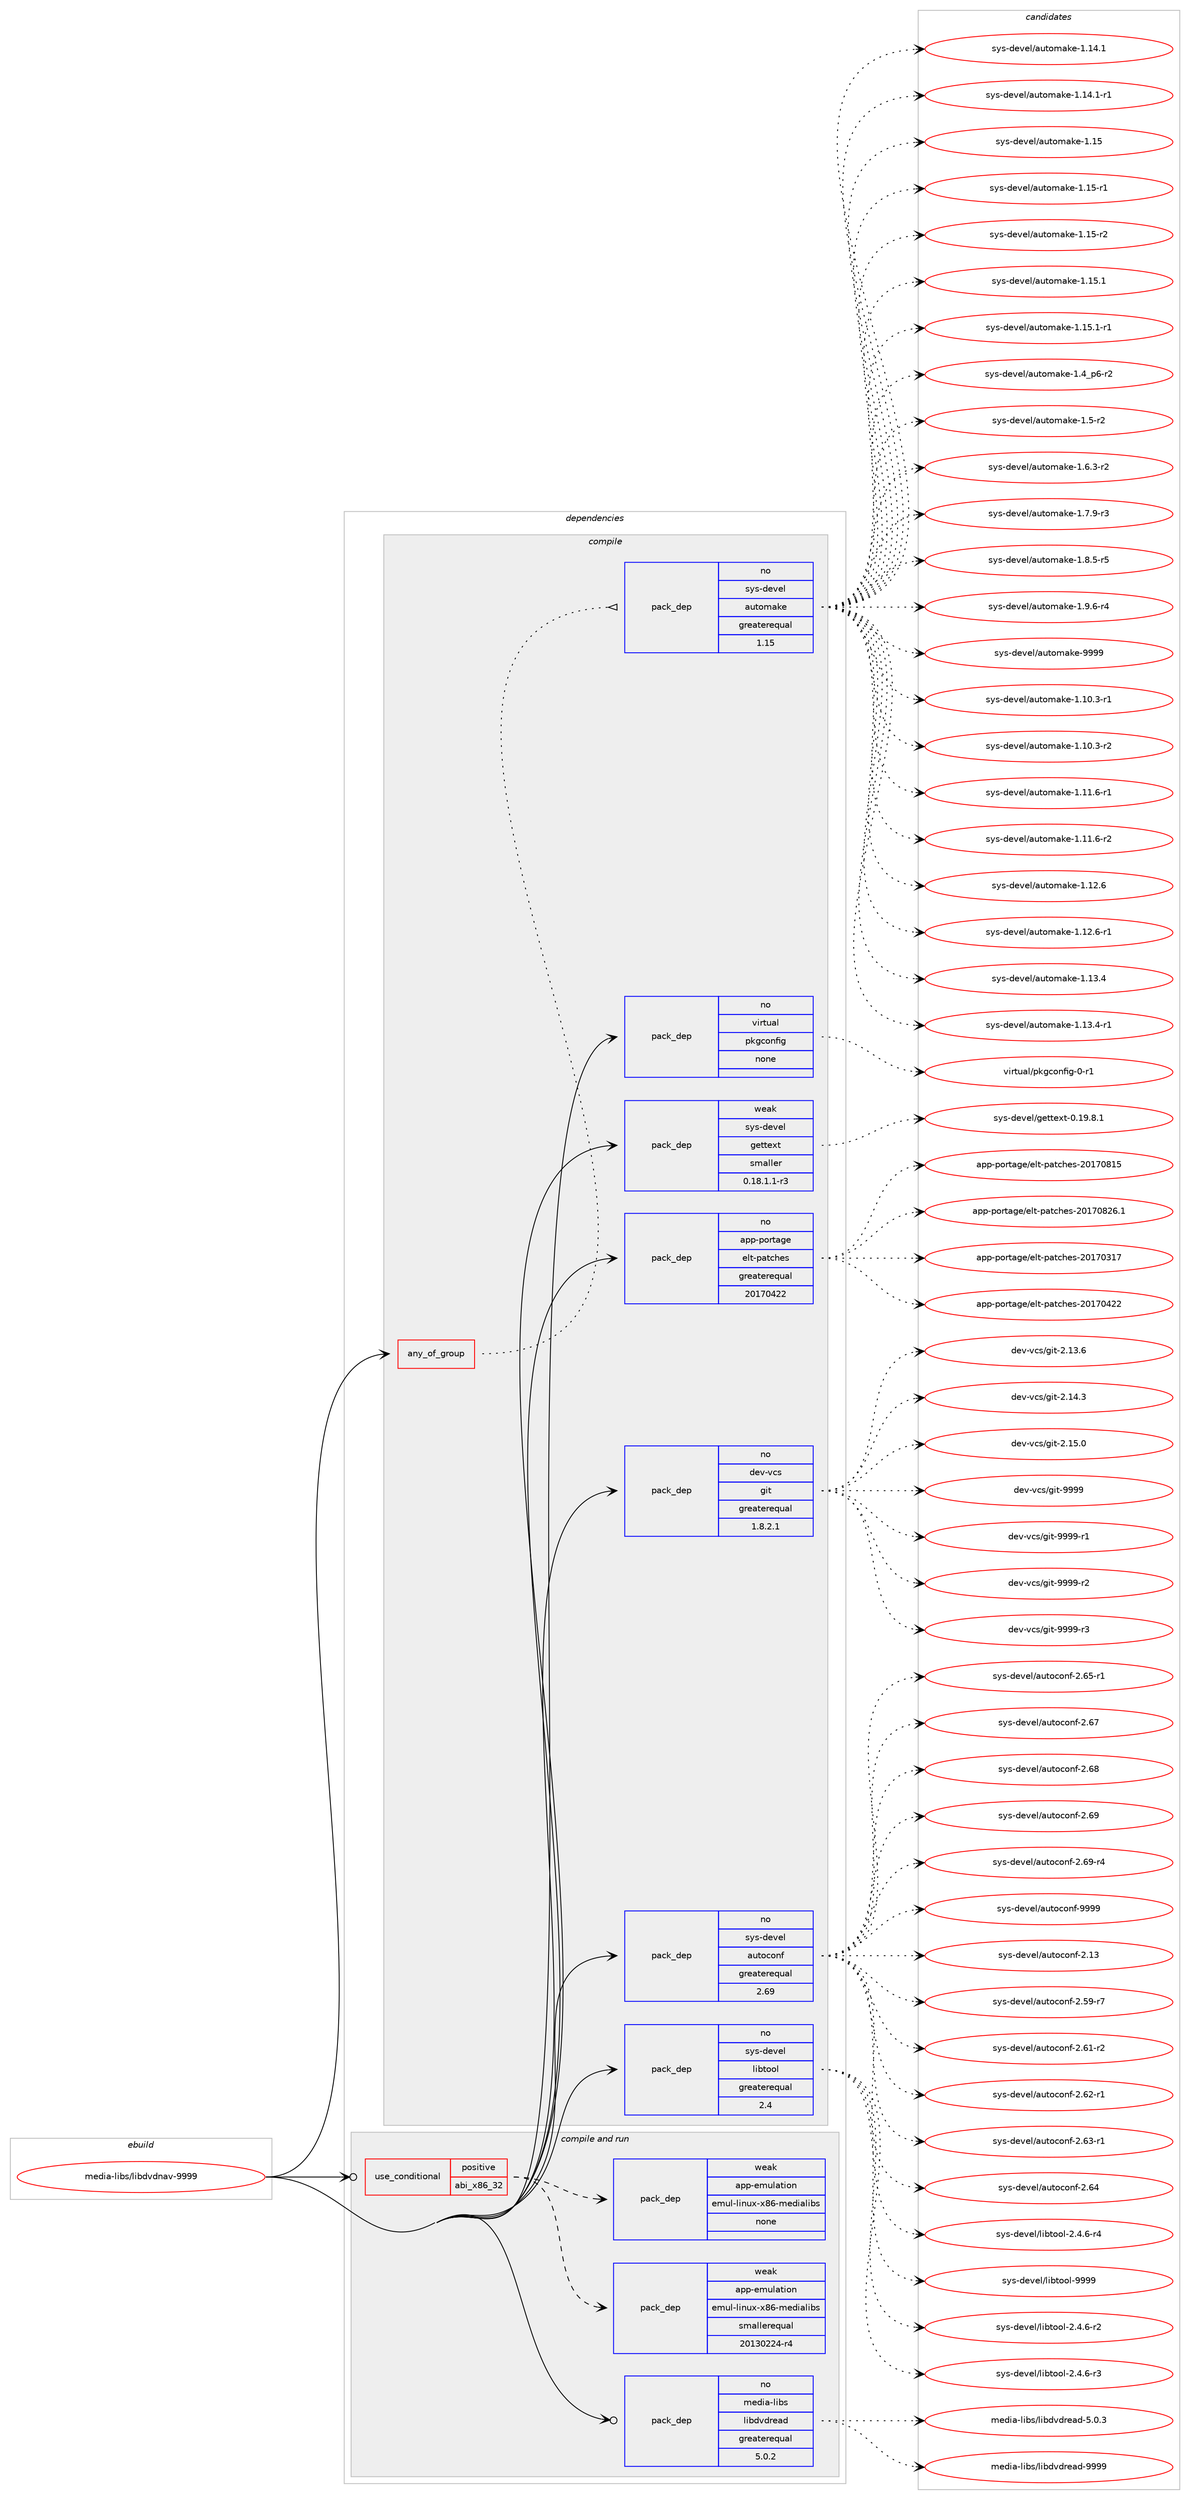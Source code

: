 digraph prolog {

# *************
# Graph options
# *************

newrank=true;
concentrate=true;
compound=true;
graph [rankdir=LR,fontname=Helvetica,fontsize=10,ranksep=1.5];#, ranksep=2.5, nodesep=0.2];
edge  [arrowhead=vee];
node  [fontname=Helvetica,fontsize=10];

# **********
# The ebuild
# **********

subgraph cluster_leftcol {
color=gray;
rank=same;
label=<<i>ebuild</i>>;
id [label="media-libs/libdvdnav-9999", color=red, width=4, href="../media-libs/libdvdnav-9999.svg"];
}

# ****************
# The dependencies
# ****************

subgraph cluster_midcol {
color=gray;
label=<<i>dependencies</i>>;
subgraph cluster_compile {
fillcolor="#eeeeee";
style=filled;
label=<<i>compile</i>>;
subgraph any5490 {
dependency363293 [label=<<TABLE BORDER="0" CELLBORDER="1" CELLSPACING="0" CELLPADDING="4"><TR><TD CELLPADDING="10">any_of_group</TD></TR></TABLE>>, shape=none, color=red];subgraph pack268051 {
dependency363294 [label=<<TABLE BORDER="0" CELLBORDER="1" CELLSPACING="0" CELLPADDING="4" WIDTH="220"><TR><TD ROWSPAN="6" CELLPADDING="30">pack_dep</TD></TR><TR><TD WIDTH="110">no</TD></TR><TR><TD>sys-devel</TD></TR><TR><TD>automake</TD></TR><TR><TD>greaterequal</TD></TR><TR><TD>1.15</TD></TR></TABLE>>, shape=none, color=blue];
}
dependency363293:e -> dependency363294:w [weight=20,style="dotted",arrowhead="oinv"];
}
id:e -> dependency363293:w [weight=20,style="solid",arrowhead="vee"];
subgraph pack268052 {
dependency363295 [label=<<TABLE BORDER="0" CELLBORDER="1" CELLSPACING="0" CELLPADDING="4" WIDTH="220"><TR><TD ROWSPAN="6" CELLPADDING="30">pack_dep</TD></TR><TR><TD WIDTH="110">no</TD></TR><TR><TD>app-portage</TD></TR><TR><TD>elt-patches</TD></TR><TR><TD>greaterequal</TD></TR><TR><TD>20170422</TD></TR></TABLE>>, shape=none, color=blue];
}
id:e -> dependency363295:w [weight=20,style="solid",arrowhead="vee"];
subgraph pack268053 {
dependency363296 [label=<<TABLE BORDER="0" CELLBORDER="1" CELLSPACING="0" CELLPADDING="4" WIDTH="220"><TR><TD ROWSPAN="6" CELLPADDING="30">pack_dep</TD></TR><TR><TD WIDTH="110">no</TD></TR><TR><TD>dev-vcs</TD></TR><TR><TD>git</TD></TR><TR><TD>greaterequal</TD></TR><TR><TD>1.8.2.1</TD></TR></TABLE>>, shape=none, color=blue];
}
id:e -> dependency363296:w [weight=20,style="solid",arrowhead="vee"];
subgraph pack268054 {
dependency363297 [label=<<TABLE BORDER="0" CELLBORDER="1" CELLSPACING="0" CELLPADDING="4" WIDTH="220"><TR><TD ROWSPAN="6" CELLPADDING="30">pack_dep</TD></TR><TR><TD WIDTH="110">no</TD></TR><TR><TD>sys-devel</TD></TR><TR><TD>autoconf</TD></TR><TR><TD>greaterequal</TD></TR><TR><TD>2.69</TD></TR></TABLE>>, shape=none, color=blue];
}
id:e -> dependency363297:w [weight=20,style="solid",arrowhead="vee"];
subgraph pack268055 {
dependency363298 [label=<<TABLE BORDER="0" CELLBORDER="1" CELLSPACING="0" CELLPADDING="4" WIDTH="220"><TR><TD ROWSPAN="6" CELLPADDING="30">pack_dep</TD></TR><TR><TD WIDTH="110">no</TD></TR><TR><TD>sys-devel</TD></TR><TR><TD>libtool</TD></TR><TR><TD>greaterequal</TD></TR><TR><TD>2.4</TD></TR></TABLE>>, shape=none, color=blue];
}
id:e -> dependency363298:w [weight=20,style="solid",arrowhead="vee"];
subgraph pack268056 {
dependency363299 [label=<<TABLE BORDER="0" CELLBORDER="1" CELLSPACING="0" CELLPADDING="4" WIDTH="220"><TR><TD ROWSPAN="6" CELLPADDING="30">pack_dep</TD></TR><TR><TD WIDTH="110">no</TD></TR><TR><TD>virtual</TD></TR><TR><TD>pkgconfig</TD></TR><TR><TD>none</TD></TR><TR><TD></TD></TR></TABLE>>, shape=none, color=blue];
}
id:e -> dependency363299:w [weight=20,style="solid",arrowhead="vee"];
subgraph pack268057 {
dependency363300 [label=<<TABLE BORDER="0" CELLBORDER="1" CELLSPACING="0" CELLPADDING="4" WIDTH="220"><TR><TD ROWSPAN="6" CELLPADDING="30">pack_dep</TD></TR><TR><TD WIDTH="110">weak</TD></TR><TR><TD>sys-devel</TD></TR><TR><TD>gettext</TD></TR><TR><TD>smaller</TD></TR><TR><TD>0.18.1.1-r3</TD></TR></TABLE>>, shape=none, color=blue];
}
id:e -> dependency363300:w [weight=20,style="solid",arrowhead="vee"];
}
subgraph cluster_compileandrun {
fillcolor="#eeeeee";
style=filled;
label=<<i>compile and run</i>>;
subgraph cond89614 {
dependency363301 [label=<<TABLE BORDER="0" CELLBORDER="1" CELLSPACING="0" CELLPADDING="4"><TR><TD ROWSPAN="3" CELLPADDING="10">use_conditional</TD></TR><TR><TD>positive</TD></TR><TR><TD>abi_x86_32</TD></TR></TABLE>>, shape=none, color=red];
subgraph pack268058 {
dependency363302 [label=<<TABLE BORDER="0" CELLBORDER="1" CELLSPACING="0" CELLPADDING="4" WIDTH="220"><TR><TD ROWSPAN="6" CELLPADDING="30">pack_dep</TD></TR><TR><TD WIDTH="110">weak</TD></TR><TR><TD>app-emulation</TD></TR><TR><TD>emul-linux-x86-medialibs</TD></TR><TR><TD>smallerequal</TD></TR><TR><TD>20130224-r4</TD></TR></TABLE>>, shape=none, color=blue];
}
dependency363301:e -> dependency363302:w [weight=20,style="dashed",arrowhead="vee"];
subgraph pack268059 {
dependency363303 [label=<<TABLE BORDER="0" CELLBORDER="1" CELLSPACING="0" CELLPADDING="4" WIDTH="220"><TR><TD ROWSPAN="6" CELLPADDING="30">pack_dep</TD></TR><TR><TD WIDTH="110">weak</TD></TR><TR><TD>app-emulation</TD></TR><TR><TD>emul-linux-x86-medialibs</TD></TR><TR><TD>none</TD></TR><TR><TD></TD></TR></TABLE>>, shape=none, color=blue];
}
dependency363301:e -> dependency363303:w [weight=20,style="dashed",arrowhead="vee"];
}
id:e -> dependency363301:w [weight=20,style="solid",arrowhead="odotvee"];
subgraph pack268060 {
dependency363304 [label=<<TABLE BORDER="0" CELLBORDER="1" CELLSPACING="0" CELLPADDING="4" WIDTH="220"><TR><TD ROWSPAN="6" CELLPADDING="30">pack_dep</TD></TR><TR><TD WIDTH="110">no</TD></TR><TR><TD>media-libs</TD></TR><TR><TD>libdvdread</TD></TR><TR><TD>greaterequal</TD></TR><TR><TD>5.0.2</TD></TR></TABLE>>, shape=none, color=blue];
}
id:e -> dependency363304:w [weight=20,style="solid",arrowhead="odotvee"];
}
subgraph cluster_run {
fillcolor="#eeeeee";
style=filled;
label=<<i>run</i>>;
}
}

# **************
# The candidates
# **************

subgraph cluster_choices {
rank=same;
color=gray;
label=<<i>candidates</i>>;

subgraph choice268051 {
color=black;
nodesep=1;
choice11512111545100101118101108479711711611110997107101454946494846514511449 [label="sys-devel/automake-1.10.3-r1", color=red, width=4,href="../sys-devel/automake-1.10.3-r1.svg"];
choice11512111545100101118101108479711711611110997107101454946494846514511450 [label="sys-devel/automake-1.10.3-r2", color=red, width=4,href="../sys-devel/automake-1.10.3-r2.svg"];
choice11512111545100101118101108479711711611110997107101454946494946544511449 [label="sys-devel/automake-1.11.6-r1", color=red, width=4,href="../sys-devel/automake-1.11.6-r1.svg"];
choice11512111545100101118101108479711711611110997107101454946494946544511450 [label="sys-devel/automake-1.11.6-r2", color=red, width=4,href="../sys-devel/automake-1.11.6-r2.svg"];
choice1151211154510010111810110847971171161111099710710145494649504654 [label="sys-devel/automake-1.12.6", color=red, width=4,href="../sys-devel/automake-1.12.6.svg"];
choice11512111545100101118101108479711711611110997107101454946495046544511449 [label="sys-devel/automake-1.12.6-r1", color=red, width=4,href="../sys-devel/automake-1.12.6-r1.svg"];
choice1151211154510010111810110847971171161111099710710145494649514652 [label="sys-devel/automake-1.13.4", color=red, width=4,href="../sys-devel/automake-1.13.4.svg"];
choice11512111545100101118101108479711711611110997107101454946495146524511449 [label="sys-devel/automake-1.13.4-r1", color=red, width=4,href="../sys-devel/automake-1.13.4-r1.svg"];
choice1151211154510010111810110847971171161111099710710145494649524649 [label="sys-devel/automake-1.14.1", color=red, width=4,href="../sys-devel/automake-1.14.1.svg"];
choice11512111545100101118101108479711711611110997107101454946495246494511449 [label="sys-devel/automake-1.14.1-r1", color=red, width=4,href="../sys-devel/automake-1.14.1-r1.svg"];
choice115121115451001011181011084797117116111109971071014549464953 [label="sys-devel/automake-1.15", color=red, width=4,href="../sys-devel/automake-1.15.svg"];
choice1151211154510010111810110847971171161111099710710145494649534511449 [label="sys-devel/automake-1.15-r1", color=red, width=4,href="../sys-devel/automake-1.15-r1.svg"];
choice1151211154510010111810110847971171161111099710710145494649534511450 [label="sys-devel/automake-1.15-r2", color=red, width=4,href="../sys-devel/automake-1.15-r2.svg"];
choice1151211154510010111810110847971171161111099710710145494649534649 [label="sys-devel/automake-1.15.1", color=red, width=4,href="../sys-devel/automake-1.15.1.svg"];
choice11512111545100101118101108479711711611110997107101454946495346494511449 [label="sys-devel/automake-1.15.1-r1", color=red, width=4,href="../sys-devel/automake-1.15.1-r1.svg"];
choice115121115451001011181011084797117116111109971071014549465295112544511450 [label="sys-devel/automake-1.4_p6-r2", color=red, width=4,href="../sys-devel/automake-1.4_p6-r2.svg"];
choice11512111545100101118101108479711711611110997107101454946534511450 [label="sys-devel/automake-1.5-r2", color=red, width=4,href="../sys-devel/automake-1.5-r2.svg"];
choice115121115451001011181011084797117116111109971071014549465446514511450 [label="sys-devel/automake-1.6.3-r2", color=red, width=4,href="../sys-devel/automake-1.6.3-r2.svg"];
choice115121115451001011181011084797117116111109971071014549465546574511451 [label="sys-devel/automake-1.7.9-r3", color=red, width=4,href="../sys-devel/automake-1.7.9-r3.svg"];
choice115121115451001011181011084797117116111109971071014549465646534511453 [label="sys-devel/automake-1.8.5-r5", color=red, width=4,href="../sys-devel/automake-1.8.5-r5.svg"];
choice115121115451001011181011084797117116111109971071014549465746544511452 [label="sys-devel/automake-1.9.6-r4", color=red, width=4,href="../sys-devel/automake-1.9.6-r4.svg"];
choice115121115451001011181011084797117116111109971071014557575757 [label="sys-devel/automake-9999", color=red, width=4,href="../sys-devel/automake-9999.svg"];
dependency363294:e -> choice11512111545100101118101108479711711611110997107101454946494846514511449:w [style=dotted,weight="100"];
dependency363294:e -> choice11512111545100101118101108479711711611110997107101454946494846514511450:w [style=dotted,weight="100"];
dependency363294:e -> choice11512111545100101118101108479711711611110997107101454946494946544511449:w [style=dotted,weight="100"];
dependency363294:e -> choice11512111545100101118101108479711711611110997107101454946494946544511450:w [style=dotted,weight="100"];
dependency363294:e -> choice1151211154510010111810110847971171161111099710710145494649504654:w [style=dotted,weight="100"];
dependency363294:e -> choice11512111545100101118101108479711711611110997107101454946495046544511449:w [style=dotted,weight="100"];
dependency363294:e -> choice1151211154510010111810110847971171161111099710710145494649514652:w [style=dotted,weight="100"];
dependency363294:e -> choice11512111545100101118101108479711711611110997107101454946495146524511449:w [style=dotted,weight="100"];
dependency363294:e -> choice1151211154510010111810110847971171161111099710710145494649524649:w [style=dotted,weight="100"];
dependency363294:e -> choice11512111545100101118101108479711711611110997107101454946495246494511449:w [style=dotted,weight="100"];
dependency363294:e -> choice115121115451001011181011084797117116111109971071014549464953:w [style=dotted,weight="100"];
dependency363294:e -> choice1151211154510010111810110847971171161111099710710145494649534511449:w [style=dotted,weight="100"];
dependency363294:e -> choice1151211154510010111810110847971171161111099710710145494649534511450:w [style=dotted,weight="100"];
dependency363294:e -> choice1151211154510010111810110847971171161111099710710145494649534649:w [style=dotted,weight="100"];
dependency363294:e -> choice11512111545100101118101108479711711611110997107101454946495346494511449:w [style=dotted,weight="100"];
dependency363294:e -> choice115121115451001011181011084797117116111109971071014549465295112544511450:w [style=dotted,weight="100"];
dependency363294:e -> choice11512111545100101118101108479711711611110997107101454946534511450:w [style=dotted,weight="100"];
dependency363294:e -> choice115121115451001011181011084797117116111109971071014549465446514511450:w [style=dotted,weight="100"];
dependency363294:e -> choice115121115451001011181011084797117116111109971071014549465546574511451:w [style=dotted,weight="100"];
dependency363294:e -> choice115121115451001011181011084797117116111109971071014549465646534511453:w [style=dotted,weight="100"];
dependency363294:e -> choice115121115451001011181011084797117116111109971071014549465746544511452:w [style=dotted,weight="100"];
dependency363294:e -> choice115121115451001011181011084797117116111109971071014557575757:w [style=dotted,weight="100"];
}
subgraph choice268052 {
color=black;
nodesep=1;
choice97112112451121111141169710310147101108116451129711699104101115455048495548514955 [label="app-portage/elt-patches-20170317", color=red, width=4,href="../app-portage/elt-patches-20170317.svg"];
choice97112112451121111141169710310147101108116451129711699104101115455048495548525050 [label="app-portage/elt-patches-20170422", color=red, width=4,href="../app-portage/elt-patches-20170422.svg"];
choice97112112451121111141169710310147101108116451129711699104101115455048495548564953 [label="app-portage/elt-patches-20170815", color=red, width=4,href="../app-portage/elt-patches-20170815.svg"];
choice971121124511211111411697103101471011081164511297116991041011154550484955485650544649 [label="app-portage/elt-patches-20170826.1", color=red, width=4,href="../app-portage/elt-patches-20170826.1.svg"];
dependency363295:e -> choice97112112451121111141169710310147101108116451129711699104101115455048495548514955:w [style=dotted,weight="100"];
dependency363295:e -> choice97112112451121111141169710310147101108116451129711699104101115455048495548525050:w [style=dotted,weight="100"];
dependency363295:e -> choice97112112451121111141169710310147101108116451129711699104101115455048495548564953:w [style=dotted,weight="100"];
dependency363295:e -> choice971121124511211111411697103101471011081164511297116991041011154550484955485650544649:w [style=dotted,weight="100"];
}
subgraph choice268053 {
color=black;
nodesep=1;
choice10010111845118991154710310511645504649514654 [label="dev-vcs/git-2.13.6", color=red, width=4,href="../dev-vcs/git-2.13.6.svg"];
choice10010111845118991154710310511645504649524651 [label="dev-vcs/git-2.14.3", color=red, width=4,href="../dev-vcs/git-2.14.3.svg"];
choice10010111845118991154710310511645504649534648 [label="dev-vcs/git-2.15.0", color=red, width=4,href="../dev-vcs/git-2.15.0.svg"];
choice1001011184511899115471031051164557575757 [label="dev-vcs/git-9999", color=red, width=4,href="../dev-vcs/git-9999.svg"];
choice10010111845118991154710310511645575757574511449 [label="dev-vcs/git-9999-r1", color=red, width=4,href="../dev-vcs/git-9999-r1.svg"];
choice10010111845118991154710310511645575757574511450 [label="dev-vcs/git-9999-r2", color=red, width=4,href="../dev-vcs/git-9999-r2.svg"];
choice10010111845118991154710310511645575757574511451 [label="dev-vcs/git-9999-r3", color=red, width=4,href="../dev-vcs/git-9999-r3.svg"];
dependency363296:e -> choice10010111845118991154710310511645504649514654:w [style=dotted,weight="100"];
dependency363296:e -> choice10010111845118991154710310511645504649524651:w [style=dotted,weight="100"];
dependency363296:e -> choice10010111845118991154710310511645504649534648:w [style=dotted,weight="100"];
dependency363296:e -> choice1001011184511899115471031051164557575757:w [style=dotted,weight="100"];
dependency363296:e -> choice10010111845118991154710310511645575757574511449:w [style=dotted,weight="100"];
dependency363296:e -> choice10010111845118991154710310511645575757574511450:w [style=dotted,weight="100"];
dependency363296:e -> choice10010111845118991154710310511645575757574511451:w [style=dotted,weight="100"];
}
subgraph choice268054 {
color=black;
nodesep=1;
choice115121115451001011181011084797117116111991111101024550464951 [label="sys-devel/autoconf-2.13", color=red, width=4,href="../sys-devel/autoconf-2.13.svg"];
choice1151211154510010111810110847971171161119911111010245504653574511455 [label="sys-devel/autoconf-2.59-r7", color=red, width=4,href="../sys-devel/autoconf-2.59-r7.svg"];
choice1151211154510010111810110847971171161119911111010245504654494511450 [label="sys-devel/autoconf-2.61-r2", color=red, width=4,href="../sys-devel/autoconf-2.61-r2.svg"];
choice1151211154510010111810110847971171161119911111010245504654504511449 [label="sys-devel/autoconf-2.62-r1", color=red, width=4,href="../sys-devel/autoconf-2.62-r1.svg"];
choice1151211154510010111810110847971171161119911111010245504654514511449 [label="sys-devel/autoconf-2.63-r1", color=red, width=4,href="../sys-devel/autoconf-2.63-r1.svg"];
choice115121115451001011181011084797117116111991111101024550465452 [label="sys-devel/autoconf-2.64", color=red, width=4,href="../sys-devel/autoconf-2.64.svg"];
choice1151211154510010111810110847971171161119911111010245504654534511449 [label="sys-devel/autoconf-2.65-r1", color=red, width=4,href="../sys-devel/autoconf-2.65-r1.svg"];
choice115121115451001011181011084797117116111991111101024550465455 [label="sys-devel/autoconf-2.67", color=red, width=4,href="../sys-devel/autoconf-2.67.svg"];
choice115121115451001011181011084797117116111991111101024550465456 [label="sys-devel/autoconf-2.68", color=red, width=4,href="../sys-devel/autoconf-2.68.svg"];
choice115121115451001011181011084797117116111991111101024550465457 [label="sys-devel/autoconf-2.69", color=red, width=4,href="../sys-devel/autoconf-2.69.svg"];
choice1151211154510010111810110847971171161119911111010245504654574511452 [label="sys-devel/autoconf-2.69-r4", color=red, width=4,href="../sys-devel/autoconf-2.69-r4.svg"];
choice115121115451001011181011084797117116111991111101024557575757 [label="sys-devel/autoconf-9999", color=red, width=4,href="../sys-devel/autoconf-9999.svg"];
dependency363297:e -> choice115121115451001011181011084797117116111991111101024550464951:w [style=dotted,weight="100"];
dependency363297:e -> choice1151211154510010111810110847971171161119911111010245504653574511455:w [style=dotted,weight="100"];
dependency363297:e -> choice1151211154510010111810110847971171161119911111010245504654494511450:w [style=dotted,weight="100"];
dependency363297:e -> choice1151211154510010111810110847971171161119911111010245504654504511449:w [style=dotted,weight="100"];
dependency363297:e -> choice1151211154510010111810110847971171161119911111010245504654514511449:w [style=dotted,weight="100"];
dependency363297:e -> choice115121115451001011181011084797117116111991111101024550465452:w [style=dotted,weight="100"];
dependency363297:e -> choice1151211154510010111810110847971171161119911111010245504654534511449:w [style=dotted,weight="100"];
dependency363297:e -> choice115121115451001011181011084797117116111991111101024550465455:w [style=dotted,weight="100"];
dependency363297:e -> choice115121115451001011181011084797117116111991111101024550465456:w [style=dotted,weight="100"];
dependency363297:e -> choice115121115451001011181011084797117116111991111101024550465457:w [style=dotted,weight="100"];
dependency363297:e -> choice1151211154510010111810110847971171161119911111010245504654574511452:w [style=dotted,weight="100"];
dependency363297:e -> choice115121115451001011181011084797117116111991111101024557575757:w [style=dotted,weight="100"];
}
subgraph choice268055 {
color=black;
nodesep=1;
choice1151211154510010111810110847108105981161111111084550465246544511450 [label="sys-devel/libtool-2.4.6-r2", color=red, width=4,href="../sys-devel/libtool-2.4.6-r2.svg"];
choice1151211154510010111810110847108105981161111111084550465246544511451 [label="sys-devel/libtool-2.4.6-r3", color=red, width=4,href="../sys-devel/libtool-2.4.6-r3.svg"];
choice1151211154510010111810110847108105981161111111084550465246544511452 [label="sys-devel/libtool-2.4.6-r4", color=red, width=4,href="../sys-devel/libtool-2.4.6-r4.svg"];
choice1151211154510010111810110847108105981161111111084557575757 [label="sys-devel/libtool-9999", color=red, width=4,href="../sys-devel/libtool-9999.svg"];
dependency363298:e -> choice1151211154510010111810110847108105981161111111084550465246544511450:w [style=dotted,weight="100"];
dependency363298:e -> choice1151211154510010111810110847108105981161111111084550465246544511451:w [style=dotted,weight="100"];
dependency363298:e -> choice1151211154510010111810110847108105981161111111084550465246544511452:w [style=dotted,weight="100"];
dependency363298:e -> choice1151211154510010111810110847108105981161111111084557575757:w [style=dotted,weight="100"];
}
subgraph choice268056 {
color=black;
nodesep=1;
choice11810511411611797108471121071039911111010210510345484511449 [label="virtual/pkgconfig-0-r1", color=red, width=4,href="../virtual/pkgconfig-0-r1.svg"];
dependency363299:e -> choice11810511411611797108471121071039911111010210510345484511449:w [style=dotted,weight="100"];
}
subgraph choice268057 {
color=black;
nodesep=1;
choice1151211154510010111810110847103101116116101120116454846495746564649 [label="sys-devel/gettext-0.19.8.1", color=red, width=4,href="../sys-devel/gettext-0.19.8.1.svg"];
dependency363300:e -> choice1151211154510010111810110847103101116116101120116454846495746564649:w [style=dotted,weight="100"];
}
subgraph choice268058 {
color=black;
nodesep=1;
}
subgraph choice268059 {
color=black;
nodesep=1;
}
subgraph choice268060 {
color=black;
nodesep=1;
choice109101100105974510810598115471081059810011810011410197100455346484651 [label="media-libs/libdvdread-5.0.3", color=red, width=4,href="../media-libs/libdvdread-5.0.3.svg"];
choice1091011001059745108105981154710810598100118100114101971004557575757 [label="media-libs/libdvdread-9999", color=red, width=4,href="../media-libs/libdvdread-9999.svg"];
dependency363304:e -> choice109101100105974510810598115471081059810011810011410197100455346484651:w [style=dotted,weight="100"];
dependency363304:e -> choice1091011001059745108105981154710810598100118100114101971004557575757:w [style=dotted,weight="100"];
}
}

}
